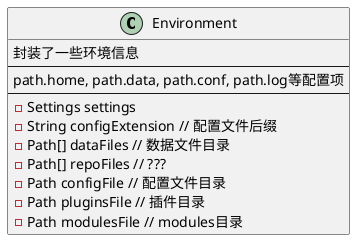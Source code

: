 @startuml

class Environment {
    封装了一些环境信息
    ---
    path.home, path.data, path.conf, path.log等配置项
    ---
    -Settings settings
    -String configExtension // 配置文件后缀
    -Path[] dataFiles // 数据文件目录
    -Path[] repoFiles // ???
    -Path configFile // 配置文件目录
    -Path pluginsFile // 插件目录
    -Path modulesFile // modules目录
}
@enduml